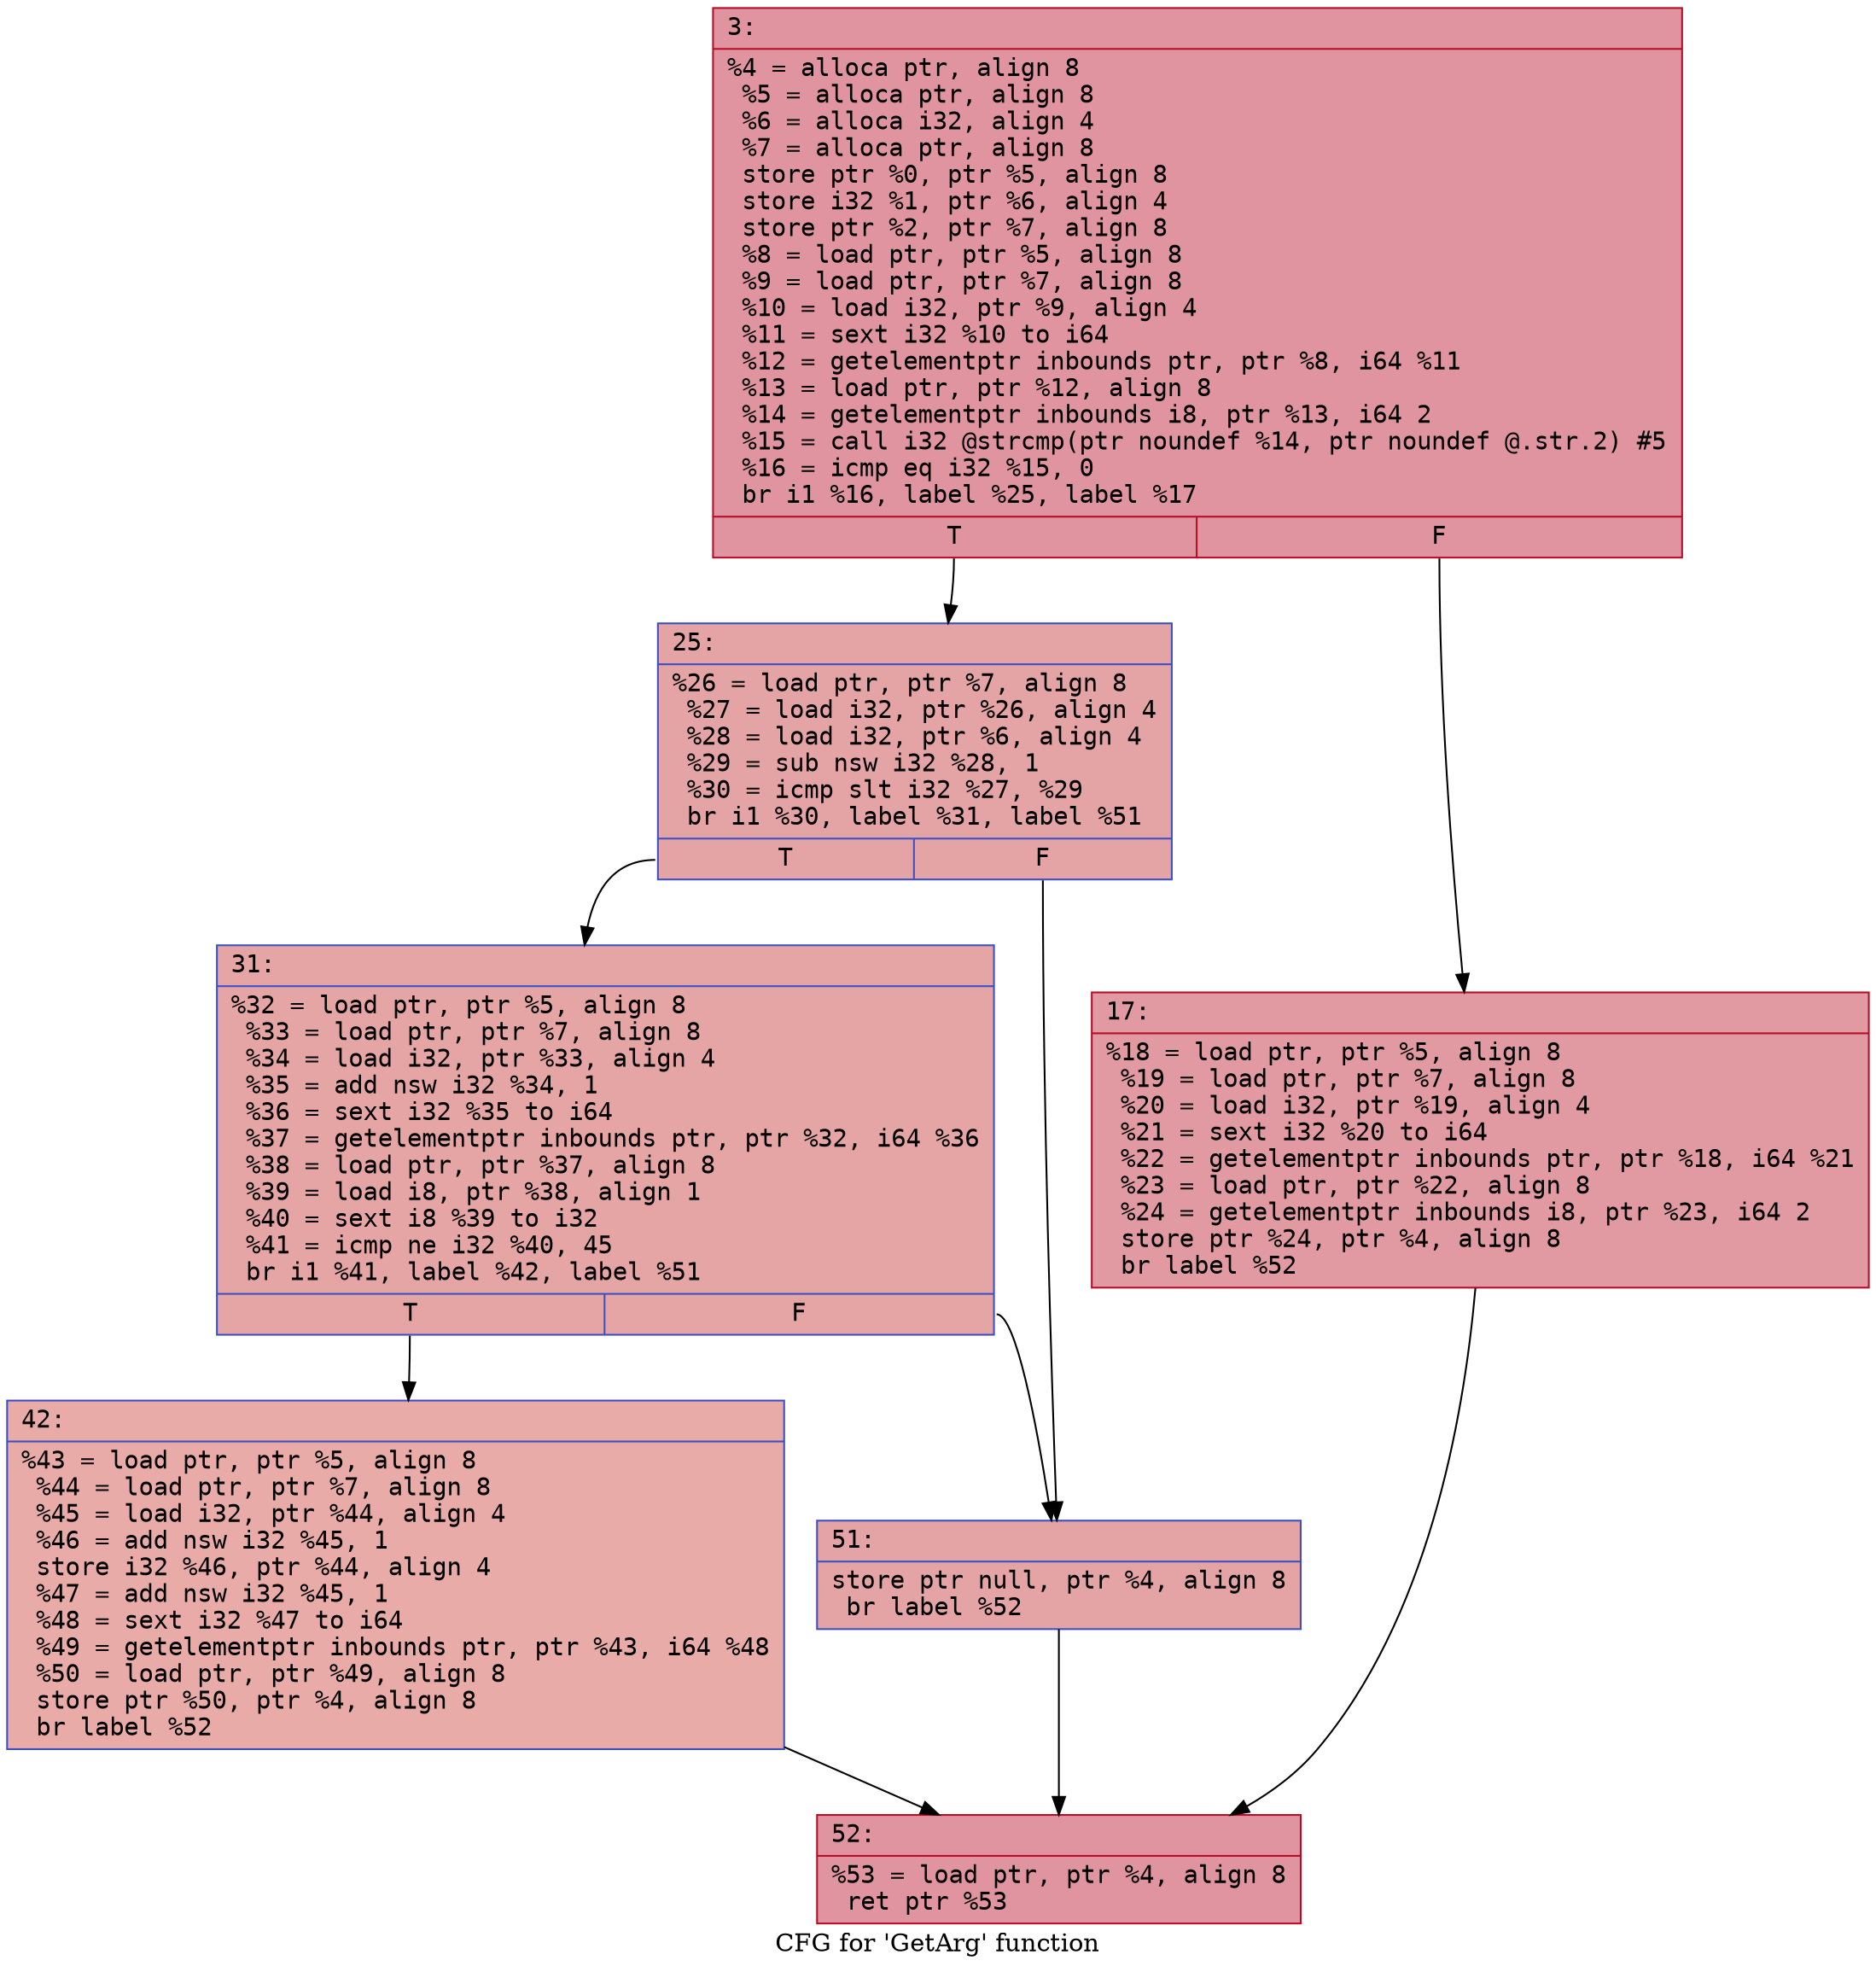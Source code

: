 digraph "CFG for 'GetArg' function" {
	label="CFG for 'GetArg' function";

	Node0x600001ca40f0 [shape=record,color="#b70d28ff", style=filled, fillcolor="#b70d2870" fontname="Courier",label="{3:\l|  %4 = alloca ptr, align 8\l  %5 = alloca ptr, align 8\l  %6 = alloca i32, align 4\l  %7 = alloca ptr, align 8\l  store ptr %0, ptr %5, align 8\l  store i32 %1, ptr %6, align 4\l  store ptr %2, ptr %7, align 8\l  %8 = load ptr, ptr %5, align 8\l  %9 = load ptr, ptr %7, align 8\l  %10 = load i32, ptr %9, align 4\l  %11 = sext i32 %10 to i64\l  %12 = getelementptr inbounds ptr, ptr %8, i64 %11\l  %13 = load ptr, ptr %12, align 8\l  %14 = getelementptr inbounds i8, ptr %13, i64 2\l  %15 = call i32 @strcmp(ptr noundef %14, ptr noundef @.str.2) #5\l  %16 = icmp eq i32 %15, 0\l  br i1 %16, label %25, label %17\l|{<s0>T|<s1>F}}"];
	Node0x600001ca40f0:s0 -> Node0x600001ca47d0[tooltip="3 -> 25\nProbability 37.50%" ];
	Node0x600001ca40f0:s1 -> Node0x600001ca4780[tooltip="3 -> 17\nProbability 62.50%" ];
	Node0x600001ca4780 [shape=record,color="#b70d28ff", style=filled, fillcolor="#bb1b2c70" fontname="Courier",label="{17:\l|  %18 = load ptr, ptr %5, align 8\l  %19 = load ptr, ptr %7, align 8\l  %20 = load i32, ptr %19, align 4\l  %21 = sext i32 %20 to i64\l  %22 = getelementptr inbounds ptr, ptr %18, i64 %21\l  %23 = load ptr, ptr %22, align 8\l  %24 = getelementptr inbounds i8, ptr %23, i64 2\l  store ptr %24, ptr %4, align 8\l  br label %52\l}"];
	Node0x600001ca4780 -> Node0x600001ca4910[tooltip="17 -> 52\nProbability 100.00%" ];
	Node0x600001ca47d0 [shape=record,color="#3d50c3ff", style=filled, fillcolor="#c32e3170" fontname="Courier",label="{25:\l|  %26 = load ptr, ptr %7, align 8\l  %27 = load i32, ptr %26, align 4\l  %28 = load i32, ptr %6, align 4\l  %29 = sub nsw i32 %28, 1\l  %30 = icmp slt i32 %27, %29\l  br i1 %30, label %31, label %51\l|{<s0>T|<s1>F}}"];
	Node0x600001ca47d0:s0 -> Node0x600001ca4820[tooltip="25 -> 31\nProbability 50.00%" ];
	Node0x600001ca47d0:s1 -> Node0x600001ca48c0[tooltip="25 -> 51\nProbability 50.00%" ];
	Node0x600001ca4820 [shape=record,color="#3d50c3ff", style=filled, fillcolor="#c5333470" fontname="Courier",label="{31:\l|  %32 = load ptr, ptr %5, align 8\l  %33 = load ptr, ptr %7, align 8\l  %34 = load i32, ptr %33, align 4\l  %35 = add nsw i32 %34, 1\l  %36 = sext i32 %35 to i64\l  %37 = getelementptr inbounds ptr, ptr %32, i64 %36\l  %38 = load ptr, ptr %37, align 8\l  %39 = load i8, ptr %38, align 1\l  %40 = sext i8 %39 to i32\l  %41 = icmp ne i32 %40, 45\l  br i1 %41, label %42, label %51\l|{<s0>T|<s1>F}}"];
	Node0x600001ca4820:s0 -> Node0x600001ca4870[tooltip="31 -> 42\nProbability 50.00%" ];
	Node0x600001ca4820:s1 -> Node0x600001ca48c0[tooltip="31 -> 51\nProbability 50.00%" ];
	Node0x600001ca4870 [shape=record,color="#3d50c3ff", style=filled, fillcolor="#cc403a70" fontname="Courier",label="{42:\l|  %43 = load ptr, ptr %5, align 8\l  %44 = load ptr, ptr %7, align 8\l  %45 = load i32, ptr %44, align 4\l  %46 = add nsw i32 %45, 1\l  store i32 %46, ptr %44, align 4\l  %47 = add nsw i32 %45, 1\l  %48 = sext i32 %47 to i64\l  %49 = getelementptr inbounds ptr, ptr %43, i64 %48\l  %50 = load ptr, ptr %49, align 8\l  store ptr %50, ptr %4, align 8\l  br label %52\l}"];
	Node0x600001ca4870 -> Node0x600001ca4910[tooltip="42 -> 52\nProbability 100.00%" ];
	Node0x600001ca48c0 [shape=record,color="#3d50c3ff", style=filled, fillcolor="#c32e3170" fontname="Courier",label="{51:\l|  store ptr null, ptr %4, align 8\l  br label %52\l}"];
	Node0x600001ca48c0 -> Node0x600001ca4910[tooltip="51 -> 52\nProbability 100.00%" ];
	Node0x600001ca4910 [shape=record,color="#b70d28ff", style=filled, fillcolor="#b70d2870" fontname="Courier",label="{52:\l|  %53 = load ptr, ptr %4, align 8\l  ret ptr %53\l}"];
}
